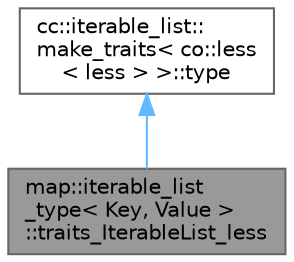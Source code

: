 digraph "map::iterable_list_type&lt; Key, Value &gt;::traits_IterableList_less"
{
 // LATEX_PDF_SIZE
  bgcolor="transparent";
  edge [fontname=Helvetica,fontsize=10,labelfontname=Helvetica,labelfontsize=10];
  node [fontname=Helvetica,fontsize=10,shape=box,height=0.2,width=0.4];
  Node1 [id="Node000001",label="map::iterable_list\l_type\< Key, Value \>\l::traits_IterableList_less",height=0.2,width=0.4,color="gray40", fillcolor="grey60", style="filled", fontcolor="black",tooltip=" "];
  Node2 -> Node1 [id="edge1_Node000001_Node000002",dir="back",color="steelblue1",style="solid",tooltip=" "];
  Node2 [id="Node000002",label="cc::iterable_list::\lmake_traits\< co::less\l\< less \> \>::type",height=0.2,width=0.4,color="gray40", fillcolor="white", style="filled",tooltip=" "];
}

